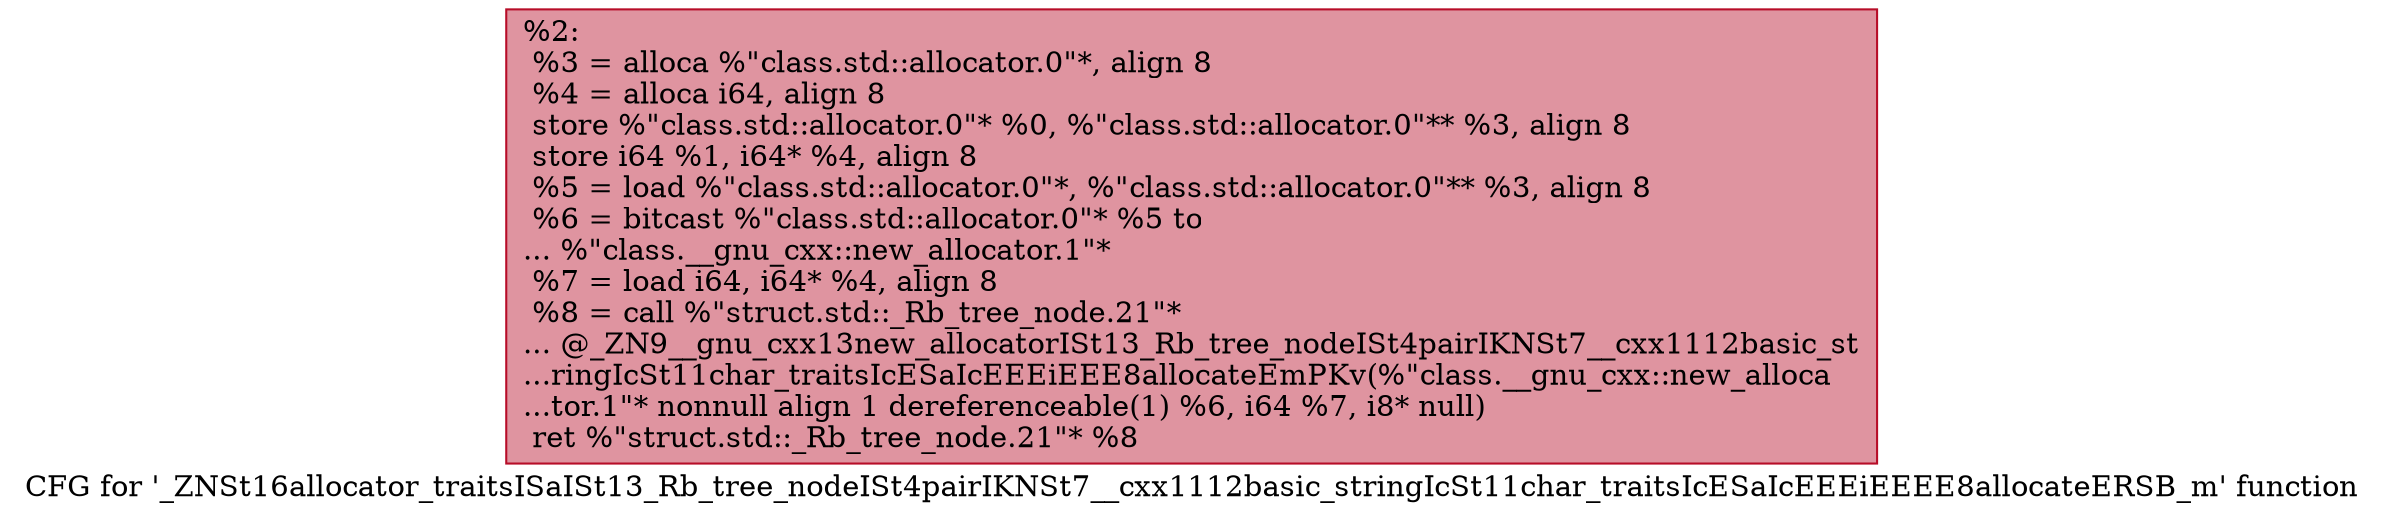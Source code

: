 digraph "CFG for '_ZNSt16allocator_traitsISaISt13_Rb_tree_nodeISt4pairIKNSt7__cxx1112basic_stringIcSt11char_traitsIcESaIcEEEiEEEE8allocateERSB_m' function" {
	label="CFG for '_ZNSt16allocator_traitsISaISt13_Rb_tree_nodeISt4pairIKNSt7__cxx1112basic_stringIcSt11char_traitsIcESaIcEEEiEEEE8allocateERSB_m' function";

	Node0x55a84680c200 [shape=record,color="#b70d28ff", style=filled, fillcolor="#b70d2870",label="{%2:\l  %3 = alloca %\"class.std::allocator.0\"*, align 8\l  %4 = alloca i64, align 8\l  store %\"class.std::allocator.0\"* %0, %\"class.std::allocator.0\"** %3, align 8\l  store i64 %1, i64* %4, align 8\l  %5 = load %\"class.std::allocator.0\"*, %\"class.std::allocator.0\"** %3, align 8\l  %6 = bitcast %\"class.std::allocator.0\"* %5 to\l... %\"class.__gnu_cxx::new_allocator.1\"*\l  %7 = load i64, i64* %4, align 8\l  %8 = call %\"struct.std::_Rb_tree_node.21\"*\l... @_ZN9__gnu_cxx13new_allocatorISt13_Rb_tree_nodeISt4pairIKNSt7__cxx1112basic_st\l...ringIcSt11char_traitsIcESaIcEEEiEEE8allocateEmPKv(%\"class.__gnu_cxx::new_alloca\l...tor.1\"* nonnull align 1 dereferenceable(1) %6, i64 %7, i8* null)\l  ret %\"struct.std::_Rb_tree_node.21\"* %8\l}"];
}
